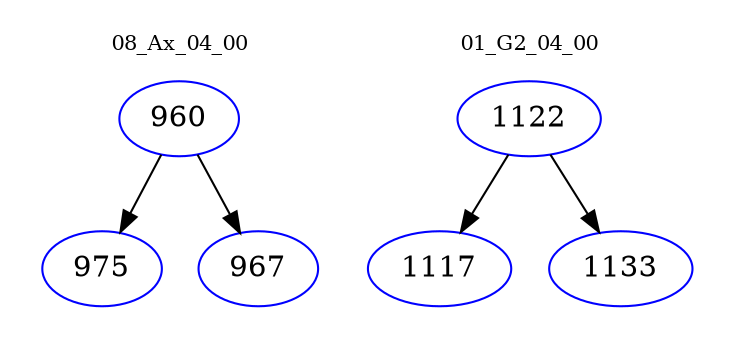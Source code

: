 digraph{
subgraph cluster_0 {
color = white
label = "08_Ax_04_00";
fontsize=10;
T0_960 [label="960", color="blue"]
T0_960 -> T0_975 [color="black"]
T0_975 [label="975", color="blue"]
T0_960 -> T0_967 [color="black"]
T0_967 [label="967", color="blue"]
}
subgraph cluster_1 {
color = white
label = "01_G2_04_00";
fontsize=10;
T1_1122 [label="1122", color="blue"]
T1_1122 -> T1_1117 [color="black"]
T1_1117 [label="1117", color="blue"]
T1_1122 -> T1_1133 [color="black"]
T1_1133 [label="1133", color="blue"]
}
}

